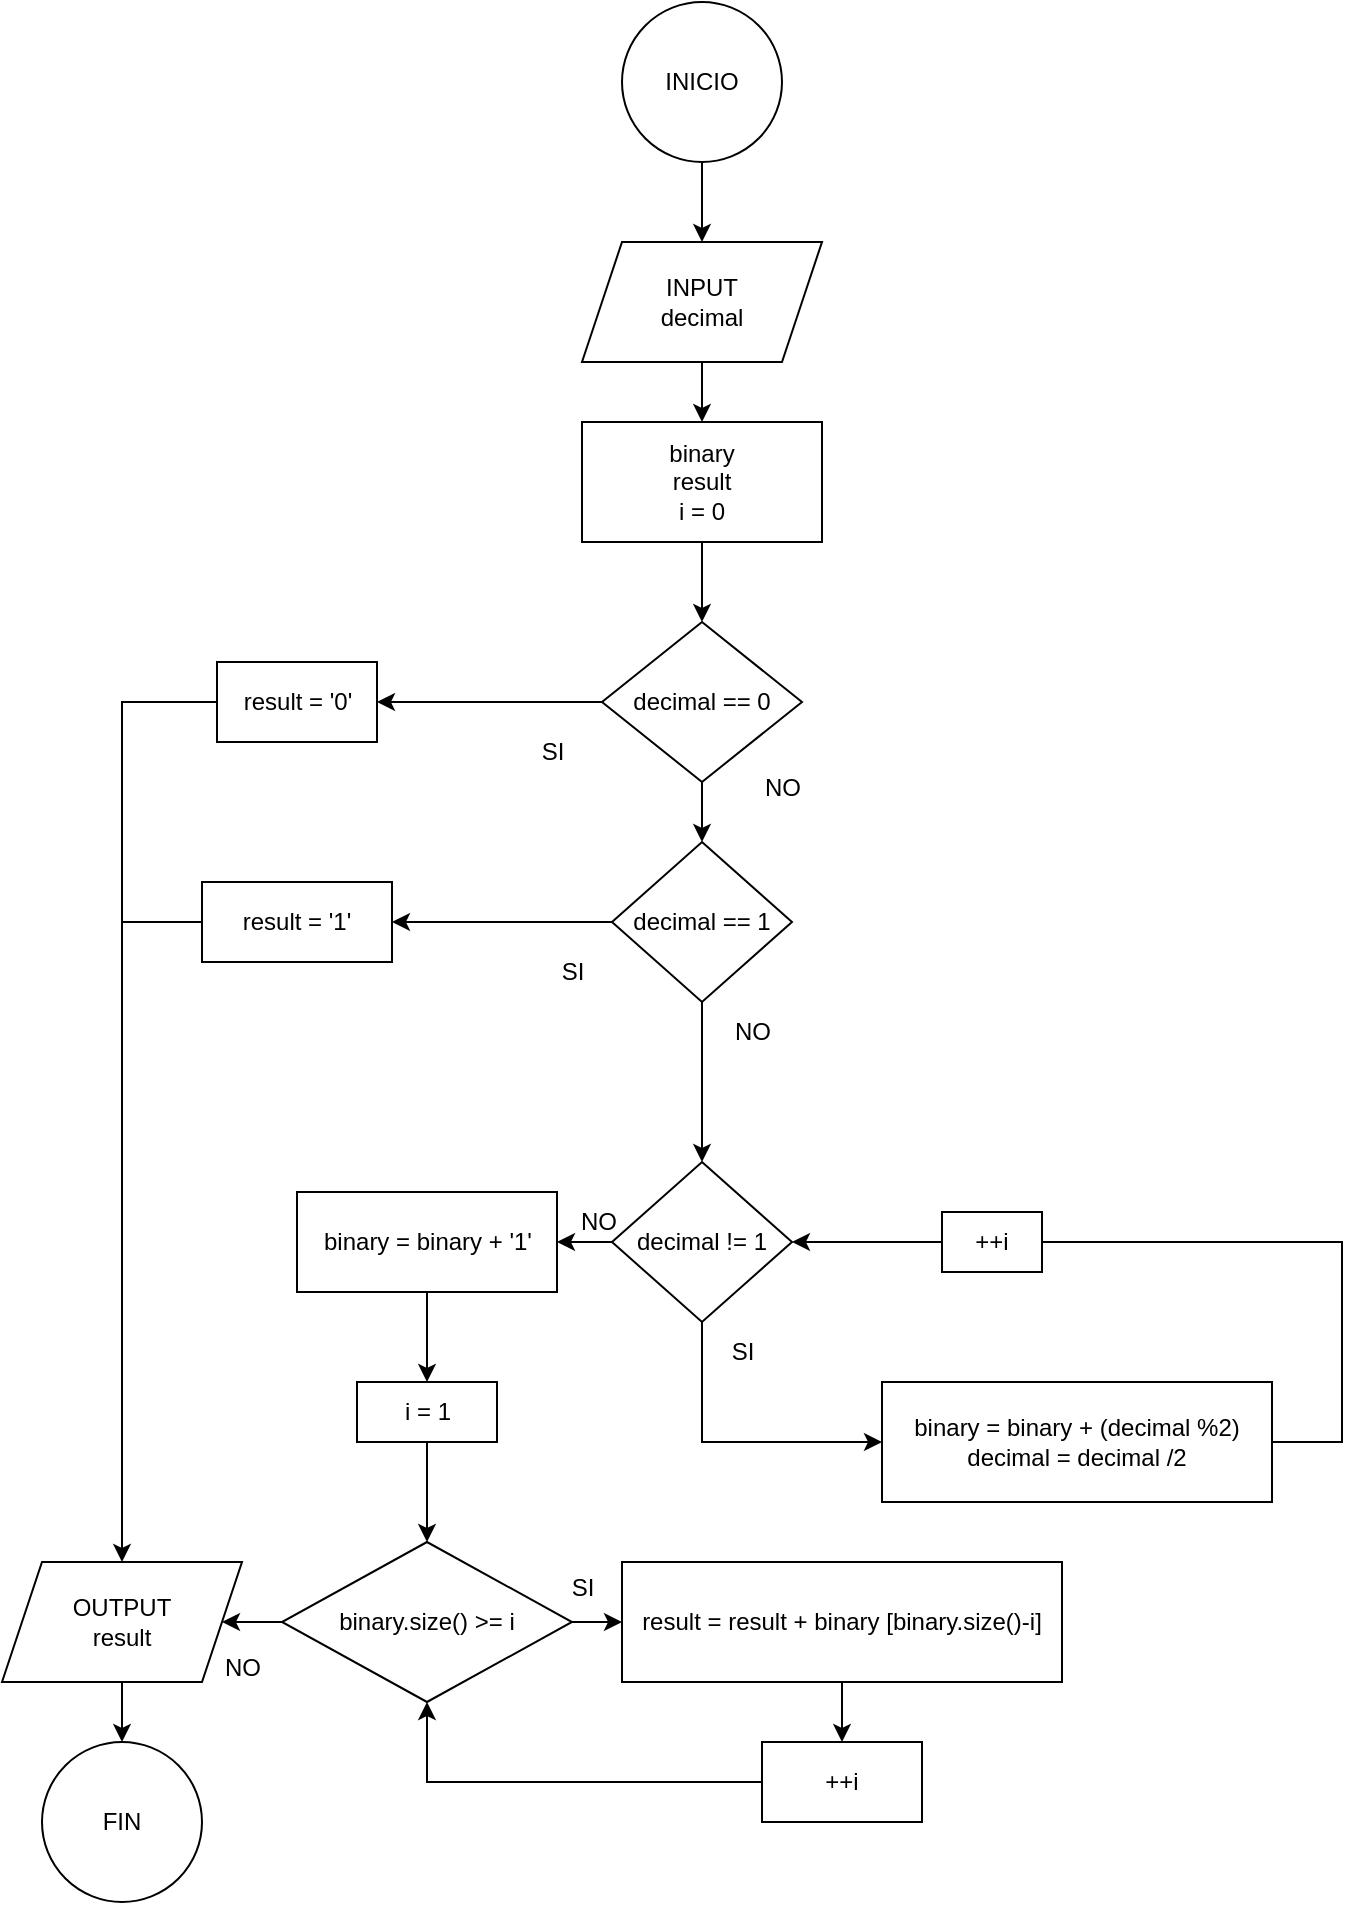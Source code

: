 <mxfile version="24.3.1" type="google">
  <diagram name="Página-1" id="DMBf_QI_9b1BvKMvttjf">
    <mxGraphModel grid="1" page="1" gridSize="10" guides="1" tooltips="1" connect="1" arrows="1" fold="1" pageScale="1" pageWidth="827" pageHeight="1169" math="0" shadow="0">
      <root>
        <mxCell id="0" />
        <mxCell id="1" parent="0" />
        <mxCell id="ZYWGpeteqLZUMvzr0LPy-3" value="" style="edgeStyle=orthogonalEdgeStyle;rounded=0;orthogonalLoop=1;jettySize=auto;html=1;" edge="1" parent="1" source="ZYWGpeteqLZUMvzr0LPy-1" target="ZYWGpeteqLZUMvzr0LPy-2">
          <mxGeometry relative="1" as="geometry" />
        </mxCell>
        <mxCell id="ZYWGpeteqLZUMvzr0LPy-1" value="INICIO" style="ellipse;whiteSpace=wrap;html=1;" vertex="1" parent="1">
          <mxGeometry x="360" y="70" width="80" height="80" as="geometry" />
        </mxCell>
        <mxCell id="ZYWGpeteqLZUMvzr0LPy-5" value="" style="edgeStyle=orthogonalEdgeStyle;rounded=0;orthogonalLoop=1;jettySize=auto;html=1;" edge="1" parent="1" source="ZYWGpeteqLZUMvzr0LPy-2" target="ZYWGpeteqLZUMvzr0LPy-4">
          <mxGeometry relative="1" as="geometry" />
        </mxCell>
        <mxCell id="ZYWGpeteqLZUMvzr0LPy-2" value="INPUT&lt;div&gt;decimal&lt;/div&gt;" style="shape=parallelogram;perimeter=parallelogramPerimeter;whiteSpace=wrap;html=1;fixedSize=1;" vertex="1" parent="1">
          <mxGeometry x="340" y="190" width="120" height="60" as="geometry" />
        </mxCell>
        <mxCell id="ZYWGpeteqLZUMvzr0LPy-7" value="" style="edgeStyle=orthogonalEdgeStyle;rounded=0;orthogonalLoop=1;jettySize=auto;html=1;" edge="1" parent="1" source="ZYWGpeteqLZUMvzr0LPy-4" target="ZYWGpeteqLZUMvzr0LPy-6">
          <mxGeometry relative="1" as="geometry" />
        </mxCell>
        <mxCell id="ZYWGpeteqLZUMvzr0LPy-4" value="binary&lt;div&gt;result&lt;/div&gt;&lt;div&gt;i = 0&lt;/div&gt;" style="whiteSpace=wrap;html=1;" vertex="1" parent="1">
          <mxGeometry x="340" y="280" width="120" height="60" as="geometry" />
        </mxCell>
        <mxCell id="ZYWGpeteqLZUMvzr0LPy-10" value="" style="edgeStyle=orthogonalEdgeStyle;rounded=0;orthogonalLoop=1;jettySize=auto;html=1;" edge="1" parent="1" source="ZYWGpeteqLZUMvzr0LPy-6" target="ZYWGpeteqLZUMvzr0LPy-9">
          <mxGeometry relative="1" as="geometry" />
        </mxCell>
        <mxCell id="ZYWGpeteqLZUMvzr0LPy-13" value="" style="edgeStyle=orthogonalEdgeStyle;rounded=0;orthogonalLoop=1;jettySize=auto;html=1;" edge="1" parent="1" source="ZYWGpeteqLZUMvzr0LPy-6" target="ZYWGpeteqLZUMvzr0LPy-12">
          <mxGeometry relative="1" as="geometry" />
        </mxCell>
        <mxCell id="ZYWGpeteqLZUMvzr0LPy-6" value="decimal == 0" style="rhombus;whiteSpace=wrap;html=1;" vertex="1" parent="1">
          <mxGeometry x="350" y="380" width="100" height="80" as="geometry" />
        </mxCell>
        <mxCell id="ZYWGpeteqLZUMvzr0LPy-8" value="SI" style="text;html=1;align=center;verticalAlign=middle;resizable=0;points=[];autosize=1;strokeColor=none;fillColor=none;" vertex="1" parent="1">
          <mxGeometry x="310" y="430" width="30" height="30" as="geometry" />
        </mxCell>
        <mxCell id="ZYWGpeteqLZUMvzr0LPy-48" style="edgeStyle=orthogonalEdgeStyle;rounded=0;orthogonalLoop=1;jettySize=auto;html=1;entryX=0.5;entryY=0;entryDx=0;entryDy=0;" edge="1" parent="1" source="ZYWGpeteqLZUMvzr0LPy-9" target="ZYWGpeteqLZUMvzr0LPy-41">
          <mxGeometry relative="1" as="geometry">
            <Array as="points">
              <mxPoint x="110" y="420" />
            </Array>
          </mxGeometry>
        </mxCell>
        <mxCell id="ZYWGpeteqLZUMvzr0LPy-9" value="result = &#39;0&#39;" style="whiteSpace=wrap;html=1;" vertex="1" parent="1">
          <mxGeometry x="157.5" y="400" width="80" height="40" as="geometry" />
        </mxCell>
        <mxCell id="ZYWGpeteqLZUMvzr0LPy-11" value="NO" style="text;html=1;align=center;verticalAlign=middle;resizable=0;points=[];autosize=1;strokeColor=none;fillColor=none;" vertex="1" parent="1">
          <mxGeometry x="420" y="448" width="40" height="30" as="geometry" />
        </mxCell>
        <mxCell id="ZYWGpeteqLZUMvzr0LPy-15" value="" style="edgeStyle=orthogonalEdgeStyle;rounded=0;orthogonalLoop=1;jettySize=auto;html=1;" edge="1" parent="1" source="ZYWGpeteqLZUMvzr0LPy-12" target="ZYWGpeteqLZUMvzr0LPy-14">
          <mxGeometry relative="1" as="geometry" />
        </mxCell>
        <mxCell id="ZYWGpeteqLZUMvzr0LPy-19" value="" style="edgeStyle=orthogonalEdgeStyle;rounded=0;orthogonalLoop=1;jettySize=auto;html=1;" edge="1" parent="1" source="ZYWGpeteqLZUMvzr0LPy-12" target="ZYWGpeteqLZUMvzr0LPy-18">
          <mxGeometry relative="1" as="geometry" />
        </mxCell>
        <mxCell id="ZYWGpeteqLZUMvzr0LPy-12" value="decimal == 1" style="rhombus;whiteSpace=wrap;html=1;" vertex="1" parent="1">
          <mxGeometry x="355" y="490" width="90" height="80" as="geometry" />
        </mxCell>
        <mxCell id="ZYWGpeteqLZUMvzr0LPy-14" value="result = &#39;1&#39;" style="whiteSpace=wrap;html=1;" vertex="1" parent="1">
          <mxGeometry x="150" y="510" width="95" height="40" as="geometry" />
        </mxCell>
        <mxCell id="ZYWGpeteqLZUMvzr0LPy-16" value="SI" style="text;html=1;align=center;verticalAlign=middle;resizable=0;points=[];autosize=1;strokeColor=none;fillColor=none;" vertex="1" parent="1">
          <mxGeometry x="320" y="540" width="30" height="30" as="geometry" />
        </mxCell>
        <mxCell id="ZYWGpeteqLZUMvzr0LPy-17" value="NO" style="text;html=1;align=center;verticalAlign=middle;resizable=0;points=[];autosize=1;strokeColor=none;fillColor=none;" vertex="1" parent="1">
          <mxGeometry x="405" y="570" width="40" height="30" as="geometry" />
        </mxCell>
        <mxCell id="ZYWGpeteqLZUMvzr0LPy-24" value="" style="edgeStyle=orthogonalEdgeStyle;rounded=0;orthogonalLoop=1;jettySize=auto;html=1;" edge="1" parent="1" source="ZYWGpeteqLZUMvzr0LPy-18" target="ZYWGpeteqLZUMvzr0LPy-23">
          <mxGeometry relative="1" as="geometry">
            <Array as="points">
              <mxPoint x="400" y="790" />
            </Array>
          </mxGeometry>
        </mxCell>
        <mxCell id="ZYWGpeteqLZUMvzr0LPy-31" value="" style="edgeStyle=orthogonalEdgeStyle;rounded=0;orthogonalLoop=1;jettySize=auto;html=1;" edge="1" parent="1" source="ZYWGpeteqLZUMvzr0LPy-18" target="ZYWGpeteqLZUMvzr0LPy-30">
          <mxGeometry relative="1" as="geometry" />
        </mxCell>
        <mxCell id="ZYWGpeteqLZUMvzr0LPy-18" value="decimal != 1" style="rhombus;whiteSpace=wrap;html=1;" vertex="1" parent="1">
          <mxGeometry x="355" y="650" width="90" height="80" as="geometry" />
        </mxCell>
        <mxCell id="ZYWGpeteqLZUMvzr0LPy-22" value="SI" style="text;html=1;align=center;verticalAlign=middle;resizable=0;points=[];autosize=1;strokeColor=none;fillColor=none;" vertex="1" parent="1">
          <mxGeometry x="405" y="730" width="30" height="30" as="geometry" />
        </mxCell>
        <mxCell id="ZYWGpeteqLZUMvzr0LPy-25" style="edgeStyle=orthogonalEdgeStyle;rounded=0;orthogonalLoop=1;jettySize=auto;html=1;entryX=1;entryY=0.5;entryDx=0;entryDy=0;" edge="1" parent="1" target="ZYWGpeteqLZUMvzr0LPy-18">
          <mxGeometry relative="1" as="geometry">
            <mxPoint x="720" y="670" as="targetPoint" />
            <mxPoint x="520" y="675" as="sourcePoint" />
            <Array as="points">
              <mxPoint x="520" y="690" />
            </Array>
          </mxGeometry>
        </mxCell>
        <mxCell id="ZYWGpeteqLZUMvzr0LPy-23" value="binary = binary + (decimal %2)&lt;div&gt;decimal = decimal /2&lt;/div&gt;" style="whiteSpace=wrap;html=1;" vertex="1" parent="1">
          <mxGeometry x="490" y="760" width="195" height="60" as="geometry" />
        </mxCell>
        <mxCell id="ZYWGpeteqLZUMvzr0LPy-28" value="" style="edgeStyle=orthogonalEdgeStyle;rounded=0;orthogonalLoop=1;jettySize=auto;html=1;entryX=1;entryY=0.5;entryDx=0;entryDy=0;" edge="1" parent="1" source="ZYWGpeteqLZUMvzr0LPy-23" target="ZYWGpeteqLZUMvzr0LPy-26">
          <mxGeometry relative="1" as="geometry">
            <mxPoint x="423" y="670" as="targetPoint" />
            <mxPoint x="685" y="790" as="sourcePoint" />
            <Array as="points">
              <mxPoint x="720" y="790" />
              <mxPoint x="720" y="690" />
              <mxPoint x="550" y="690" />
              <mxPoint x="550" y="690" />
            </Array>
          </mxGeometry>
        </mxCell>
        <mxCell id="ZYWGpeteqLZUMvzr0LPy-26" value="++i" style="whiteSpace=wrap;html=1;" vertex="1" parent="1">
          <mxGeometry x="520" y="675" width="50" height="30" as="geometry" />
        </mxCell>
        <mxCell id="ZYWGpeteqLZUMvzr0LPy-29" value="NO" style="text;html=1;align=center;verticalAlign=middle;resizable=0;points=[];autosize=1;strokeColor=none;fillColor=none;" vertex="1" parent="1">
          <mxGeometry x="327.5" y="665" width="40" height="30" as="geometry" />
        </mxCell>
        <mxCell id="ZYWGpeteqLZUMvzr0LPy-33" value="" style="edgeStyle=orthogonalEdgeStyle;rounded=0;orthogonalLoop=1;jettySize=auto;html=1;" edge="1" parent="1" source="ZYWGpeteqLZUMvzr0LPy-34" target="ZYWGpeteqLZUMvzr0LPy-32">
          <mxGeometry relative="1" as="geometry" />
        </mxCell>
        <mxCell id="ZYWGpeteqLZUMvzr0LPy-30" value="binary = binary + &#39;1&#39;" style="whiteSpace=wrap;html=1;" vertex="1" parent="1">
          <mxGeometry x="197.5" y="665" width="130" height="50" as="geometry" />
        </mxCell>
        <mxCell id="ZYWGpeteqLZUMvzr0LPy-36" value="" style="edgeStyle=orthogonalEdgeStyle;rounded=0;orthogonalLoop=1;jettySize=auto;html=1;" edge="1" parent="1" source="ZYWGpeteqLZUMvzr0LPy-32" target="ZYWGpeteqLZUMvzr0LPy-35">
          <mxGeometry relative="1" as="geometry" />
        </mxCell>
        <mxCell id="ZYWGpeteqLZUMvzr0LPy-42" value="" style="edgeStyle=orthogonalEdgeStyle;rounded=0;orthogonalLoop=1;jettySize=auto;html=1;" edge="1" parent="1" source="ZYWGpeteqLZUMvzr0LPy-32" target="ZYWGpeteqLZUMvzr0LPy-41">
          <mxGeometry relative="1" as="geometry" />
        </mxCell>
        <mxCell id="ZYWGpeteqLZUMvzr0LPy-32" value="binary.size() &amp;gt;= i" style="rhombus;whiteSpace=wrap;html=1;" vertex="1" parent="1">
          <mxGeometry x="190" y="840" width="145" height="80" as="geometry" />
        </mxCell>
        <mxCell id="ZYWGpeteqLZUMvzr0LPy-39" value="" style="edgeStyle=orthogonalEdgeStyle;rounded=0;orthogonalLoop=1;jettySize=auto;html=1;" edge="1" parent="1" source="ZYWGpeteqLZUMvzr0LPy-35" target="ZYWGpeteqLZUMvzr0LPy-38">
          <mxGeometry relative="1" as="geometry" />
        </mxCell>
        <mxCell id="ZYWGpeteqLZUMvzr0LPy-35" value="result = result + binary [binary.size()-i]" style="whiteSpace=wrap;html=1;" vertex="1" parent="1">
          <mxGeometry x="360" y="850" width="220" height="60" as="geometry" />
        </mxCell>
        <mxCell id="ZYWGpeteqLZUMvzr0LPy-37" value="SI" style="text;html=1;align=center;verticalAlign=middle;resizable=0;points=[];autosize=1;strokeColor=none;fillColor=none;" vertex="1" parent="1">
          <mxGeometry x="325" y="848" width="30" height="30" as="geometry" />
        </mxCell>
        <mxCell id="ZYWGpeteqLZUMvzr0LPy-40" style="edgeStyle=orthogonalEdgeStyle;rounded=0;orthogonalLoop=1;jettySize=auto;html=1;entryX=0.5;entryY=1;entryDx=0;entryDy=0;" edge="1" parent="1" source="ZYWGpeteqLZUMvzr0LPy-38" target="ZYWGpeteqLZUMvzr0LPy-32">
          <mxGeometry relative="1" as="geometry" />
        </mxCell>
        <mxCell id="ZYWGpeteqLZUMvzr0LPy-38" value="++i" style="whiteSpace=wrap;html=1;" vertex="1" parent="1">
          <mxGeometry x="430" y="940" width="80" height="40" as="geometry" />
        </mxCell>
        <mxCell id="ZYWGpeteqLZUMvzr0LPy-44" value="" style="edgeStyle=orthogonalEdgeStyle;rounded=0;orthogonalLoop=1;jettySize=auto;html=1;" edge="1" parent="1" source="ZYWGpeteqLZUMvzr0LPy-41" target="ZYWGpeteqLZUMvzr0LPy-43">
          <mxGeometry relative="1" as="geometry" />
        </mxCell>
        <mxCell id="ZYWGpeteqLZUMvzr0LPy-41" value="OUTPUT&lt;div&gt;result&lt;/div&gt;" style="shape=parallelogram;perimeter=parallelogramPerimeter;whiteSpace=wrap;html=1;fixedSize=1;" vertex="1" parent="1">
          <mxGeometry x="50" y="850" width="120" height="60" as="geometry" />
        </mxCell>
        <mxCell id="ZYWGpeteqLZUMvzr0LPy-43" value="FIN" style="ellipse;whiteSpace=wrap;html=1;" vertex="1" parent="1">
          <mxGeometry x="70" y="940" width="80" height="80" as="geometry" />
        </mxCell>
        <mxCell id="ZYWGpeteqLZUMvzr0LPy-49" value="" style="endArrow=none;html=1;rounded=0;" edge="1" parent="1">
          <mxGeometry width="50" height="50" relative="1" as="geometry">
            <mxPoint x="110" y="530" as="sourcePoint" />
            <mxPoint x="150" y="530" as="targetPoint" />
          </mxGeometry>
        </mxCell>
        <mxCell id="ZYWGpeteqLZUMvzr0LPy-50" value="NO" style="text;html=1;align=center;verticalAlign=middle;resizable=0;points=[];autosize=1;strokeColor=none;fillColor=none;" vertex="1" parent="1">
          <mxGeometry x="150" y="888" width="40" height="30" as="geometry" />
        </mxCell>
        <mxCell id="ZYWGpeteqLZUMvzr0LPy-51" value="" style="edgeStyle=orthogonalEdgeStyle;rounded=0;orthogonalLoop=1;jettySize=auto;html=1;" edge="1" parent="1" source="ZYWGpeteqLZUMvzr0LPy-30" target="ZYWGpeteqLZUMvzr0LPy-34">
          <mxGeometry relative="1" as="geometry">
            <mxPoint x="245" y="715" as="sourcePoint" />
            <mxPoint x="263" y="840" as="targetPoint" />
          </mxGeometry>
        </mxCell>
        <mxCell id="ZYWGpeteqLZUMvzr0LPy-34" value="i = 1" style="whiteSpace=wrap;html=1;" vertex="1" parent="1">
          <mxGeometry x="227.5" y="760" width="70" height="30" as="geometry" />
        </mxCell>
      </root>
    </mxGraphModel>
  </diagram>
</mxfile>
